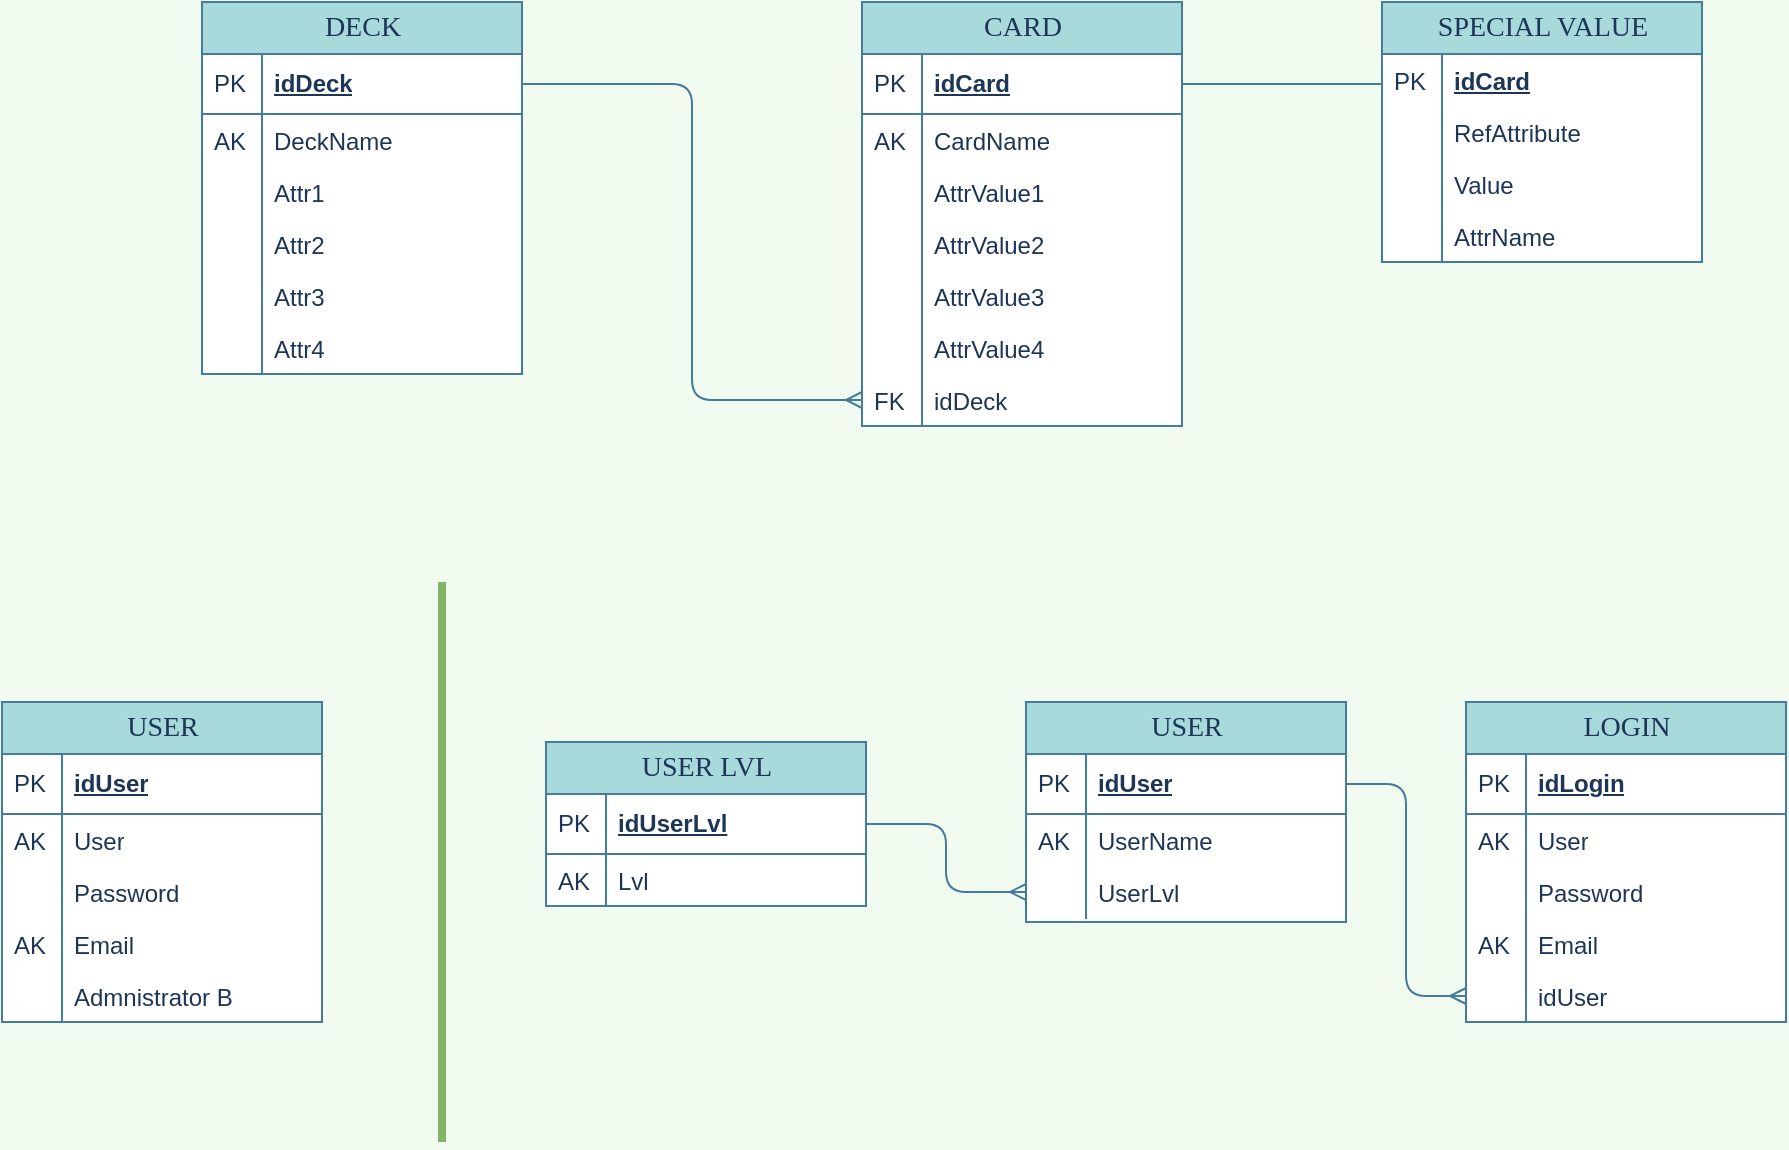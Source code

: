 <mxfile version="13.7.9" type="device"><diagram name="Page-1" id="e56a1550-8fbb-45ad-956c-1786394a9013"><mxGraphModel dx="1422" dy="567" grid="1" gridSize="10" guides="1" tooltips="1" connect="1" arrows="1" fold="1" page="1" pageScale="1" pageWidth="1100" pageHeight="850" background="#F1FAEE" math="0" shadow="0"><root><mxCell id="0"/><mxCell id="1" parent="0"/><mxCell id="hLuIULmRU2_IyHZwbH_V-103" style="edgeStyle=orthogonalEdgeStyle;curved=0;rounded=1;sketch=0;orthogonalLoop=1;jettySize=auto;html=1;exitX=0;exitY=0.5;exitDx=0;exitDy=0;entryX=1;entryY=0.5;entryDx=0;entryDy=0;strokeColor=#457B9D;fillColor=#A8DADC;fontColor=#1D3557;endArrow=none;endFill=0;" parent="1" source="hLuIULmRU2_IyHZwbH_V-77" target="hLuIULmRU2_IyHZwbH_V-60" edge="1"><mxGeometry relative="1" as="geometry"><Array as="points"><mxPoint x="760" y="231"/></Array></mxGeometry></mxCell><mxCell id="hLuIULmRU2_IyHZwbH_V-106" style="edgeStyle=orthogonalEdgeStyle;curved=0;rounded=1;sketch=0;orthogonalLoop=1;jettySize=auto;html=1;exitX=1;exitY=0.5;exitDx=0;exitDy=0;entryX=0;entryY=0.5;entryDx=0;entryDy=0;strokeColor=#457B9D;fillColor=#A8DADC;fontColor=#1D3557;endArrow=ERmany;endFill=0;" parent="1" source="hLuIULmRU2_IyHZwbH_V-30" target="hLuIULmRU2_IyHZwbH_V-104" edge="1"><mxGeometry relative="1" as="geometry"/></mxCell><mxCell id="hLuIULmRU2_IyHZwbH_V-29" value="DECK" style="swimlane;html=1;fontStyle=0;childLayout=stackLayout;horizontal=1;startSize=26;fillColor=#A8DADC;horizontalStack=0;resizeParent=1;resizeLast=0;collapsible=1;marginBottom=0;swimlaneFillColor=#ffffff;align=center;rounded=0;shadow=0;comic=0;labelBackgroundColor=none;strokeWidth=1;fontFamily=Verdana;fontSize=14;strokeColor=#457B9D;fontColor=#1D3557;" parent="1" vertex="1"><mxGeometry x="140" y="190" width="160" height="186" as="geometry"/></mxCell><mxCell id="hLuIULmRU2_IyHZwbH_V-30" value="idDeck" style="shape=partialRectangle;top=0;left=0;right=0;bottom=1;html=1;align=left;verticalAlign=middle;fillColor=none;spacingLeft=34;spacingRight=4;whiteSpace=wrap;overflow=hidden;rotatable=0;points=[[0,0.5],[1,0.5]];portConstraint=eastwest;dropTarget=0;fontStyle=5;strokeColor=#457B9D;fontColor=#1D3557;" parent="hLuIULmRU2_IyHZwbH_V-29" vertex="1"><mxGeometry y="26" width="160" height="30" as="geometry"/></mxCell><mxCell id="hLuIULmRU2_IyHZwbH_V-31" value="PK" style="shape=partialRectangle;top=0;left=0;bottom=0;html=1;fillColor=none;align=left;verticalAlign=middle;spacingLeft=4;spacingRight=4;whiteSpace=wrap;overflow=hidden;rotatable=0;points=[];portConstraint=eastwest;part=1;strokeColor=#457B9D;fontColor=#1D3557;" parent="hLuIULmRU2_IyHZwbH_V-30" vertex="1" connectable="0"><mxGeometry width="30" height="30" as="geometry"/></mxCell><mxCell id="hLuIULmRU2_IyHZwbH_V-32" value="DeckName" style="shape=partialRectangle;top=0;left=0;right=0;bottom=0;html=1;align=left;verticalAlign=top;fillColor=none;spacingLeft=34;spacingRight=4;whiteSpace=wrap;overflow=hidden;rotatable=0;points=[[0,0.5],[1,0.5]];portConstraint=eastwest;dropTarget=0;strokeColor=#457B9D;fontColor=#1D3557;" parent="hLuIULmRU2_IyHZwbH_V-29" vertex="1"><mxGeometry y="56" width="160" height="26" as="geometry"/></mxCell><mxCell id="hLuIULmRU2_IyHZwbH_V-33" value="AK" style="shape=partialRectangle;top=0;left=0;bottom=0;html=1;fillColor=none;align=left;verticalAlign=top;spacingLeft=4;spacingRight=4;whiteSpace=wrap;overflow=hidden;rotatable=0;points=[];portConstraint=eastwest;part=1;strokeColor=#457B9D;fontColor=#1D3557;" parent="hLuIULmRU2_IyHZwbH_V-32" vertex="1" connectable="0"><mxGeometry width="30" height="26" as="geometry"/></mxCell><mxCell id="hLuIULmRU2_IyHZwbH_V-51" value="Attr1" style="shape=partialRectangle;top=0;left=0;right=0;bottom=0;html=1;align=left;verticalAlign=top;fillColor=none;spacingLeft=34;spacingRight=4;whiteSpace=wrap;overflow=hidden;rotatable=0;points=[[0,0.5],[1,0.5]];portConstraint=eastwest;dropTarget=0;strokeColor=#457B9D;fontColor=#1D3557;" parent="hLuIULmRU2_IyHZwbH_V-29" vertex="1"><mxGeometry y="82" width="160" height="26" as="geometry"/></mxCell><mxCell id="hLuIULmRU2_IyHZwbH_V-52" value="" style="shape=partialRectangle;top=0;left=0;bottom=0;html=1;fillColor=none;align=left;verticalAlign=top;spacingLeft=4;spacingRight=4;whiteSpace=wrap;overflow=hidden;rotatable=0;points=[];portConstraint=eastwest;part=1;strokeColor=#457B9D;fontColor=#1D3557;" parent="hLuIULmRU2_IyHZwbH_V-51" vertex="1" connectable="0"><mxGeometry width="30" height="26" as="geometry"/></mxCell><mxCell id="hLuIULmRU2_IyHZwbH_V-53" value="Attr2" style="shape=partialRectangle;top=0;left=0;right=0;bottom=0;html=1;align=left;verticalAlign=top;fillColor=none;spacingLeft=34;spacingRight=4;whiteSpace=wrap;overflow=hidden;rotatable=0;points=[[0,0.5],[1,0.5]];portConstraint=eastwest;dropTarget=0;strokeColor=#457B9D;fontColor=#1D3557;" parent="hLuIULmRU2_IyHZwbH_V-29" vertex="1"><mxGeometry y="108" width="160" height="26" as="geometry"/></mxCell><mxCell id="hLuIULmRU2_IyHZwbH_V-54" value="" style="shape=partialRectangle;top=0;left=0;bottom=0;html=1;fillColor=none;align=left;verticalAlign=top;spacingLeft=4;spacingRight=4;whiteSpace=wrap;overflow=hidden;rotatable=0;points=[];portConstraint=eastwest;part=1;strokeColor=#457B9D;fontColor=#1D3557;" parent="hLuIULmRU2_IyHZwbH_V-53" vertex="1" connectable="0"><mxGeometry width="30" height="26" as="geometry"/></mxCell><mxCell id="hLuIULmRU2_IyHZwbH_V-55" value="Attr3" style="shape=partialRectangle;top=0;left=0;right=0;bottom=0;html=1;align=left;verticalAlign=top;fillColor=none;spacingLeft=34;spacingRight=4;whiteSpace=wrap;overflow=hidden;rotatable=0;points=[[0,0.5],[1,0.5]];portConstraint=eastwest;dropTarget=0;strokeColor=#457B9D;fontColor=#1D3557;" parent="hLuIULmRU2_IyHZwbH_V-29" vertex="1"><mxGeometry y="134" width="160" height="26" as="geometry"/></mxCell><mxCell id="hLuIULmRU2_IyHZwbH_V-56" value="" style="shape=partialRectangle;top=0;left=0;bottom=0;html=1;fillColor=none;align=left;verticalAlign=top;spacingLeft=4;spacingRight=4;whiteSpace=wrap;overflow=hidden;rotatable=0;points=[];portConstraint=eastwest;part=1;strokeColor=#457B9D;fontColor=#1D3557;" parent="hLuIULmRU2_IyHZwbH_V-55" vertex="1" connectable="0"><mxGeometry width="30" height="26" as="geometry"/></mxCell><mxCell id="hLuIULmRU2_IyHZwbH_V-57" value="Attr4" style="shape=partialRectangle;top=0;left=0;right=0;bottom=0;html=1;align=left;verticalAlign=top;fillColor=none;spacingLeft=34;spacingRight=4;whiteSpace=wrap;overflow=hidden;rotatable=0;points=[[0,0.5],[1,0.5]];portConstraint=eastwest;dropTarget=0;strokeColor=#457B9D;fontColor=#1D3557;" parent="hLuIULmRU2_IyHZwbH_V-29" vertex="1"><mxGeometry y="160" width="160" height="26" as="geometry"/></mxCell><mxCell id="hLuIULmRU2_IyHZwbH_V-58" value="" style="shape=partialRectangle;top=0;left=0;bottom=0;html=1;fillColor=none;align=left;verticalAlign=top;spacingLeft=4;spacingRight=4;whiteSpace=wrap;overflow=hidden;rotatable=0;points=[];portConstraint=eastwest;part=1;strokeColor=#457B9D;fontColor=#1D3557;" parent="hLuIULmRU2_IyHZwbH_V-57" vertex="1" connectable="0"><mxGeometry width="30" height="26" as="geometry"/></mxCell><mxCell id="hLuIULmRU2_IyHZwbH_V-59" value="CARD" style="swimlane;html=1;fontStyle=0;childLayout=stackLayout;horizontal=1;startSize=26;fillColor=#A8DADC;horizontalStack=0;resizeParent=1;resizeLast=0;collapsible=1;marginBottom=0;swimlaneFillColor=#ffffff;align=center;rounded=0;shadow=0;comic=0;labelBackgroundColor=none;strokeWidth=1;fontFamily=Verdana;fontSize=14;strokeColor=#457B9D;fontColor=#1D3557;" parent="1" vertex="1"><mxGeometry x="470" y="190" width="160" height="212" as="geometry"/></mxCell><mxCell id="hLuIULmRU2_IyHZwbH_V-60" value="idCard" style="shape=partialRectangle;top=0;left=0;right=0;bottom=1;html=1;align=left;verticalAlign=middle;fillColor=none;spacingLeft=34;spacingRight=4;whiteSpace=wrap;overflow=hidden;rotatable=0;points=[[0,0.5],[1,0.5]];portConstraint=eastwest;dropTarget=0;fontStyle=5;strokeColor=#457B9D;fontColor=#1D3557;" parent="hLuIULmRU2_IyHZwbH_V-59" vertex="1"><mxGeometry y="26" width="160" height="30" as="geometry"/></mxCell><mxCell id="hLuIULmRU2_IyHZwbH_V-61" value="PK" style="shape=partialRectangle;top=0;left=0;bottom=0;html=1;fillColor=none;align=left;verticalAlign=middle;spacingLeft=4;spacingRight=4;whiteSpace=wrap;overflow=hidden;rotatable=0;points=[];portConstraint=eastwest;part=1;strokeColor=#457B9D;fontColor=#1D3557;" parent="hLuIULmRU2_IyHZwbH_V-60" vertex="1" connectable="0"><mxGeometry width="30" height="30" as="geometry"/></mxCell><mxCell id="hLuIULmRU2_IyHZwbH_V-62" value="CardName" style="shape=partialRectangle;top=0;left=0;right=0;bottom=0;html=1;align=left;verticalAlign=top;fillColor=none;spacingLeft=34;spacingRight=4;whiteSpace=wrap;overflow=hidden;rotatable=0;points=[[0,0.5],[1,0.5]];portConstraint=eastwest;dropTarget=0;strokeColor=#457B9D;fontColor=#1D3557;" parent="hLuIULmRU2_IyHZwbH_V-59" vertex="1"><mxGeometry y="56" width="160" height="26" as="geometry"/></mxCell><mxCell id="hLuIULmRU2_IyHZwbH_V-63" value="AK" style="shape=partialRectangle;top=0;left=0;bottom=0;html=1;fillColor=none;align=left;verticalAlign=top;spacingLeft=4;spacingRight=4;whiteSpace=wrap;overflow=hidden;rotatable=0;points=[];portConstraint=eastwest;part=1;strokeColor=#457B9D;fontColor=#1D3557;" parent="hLuIULmRU2_IyHZwbH_V-62" vertex="1" connectable="0"><mxGeometry width="30" height="26" as="geometry"/></mxCell><mxCell id="hLuIULmRU2_IyHZwbH_V-64" value="AttrValue1" style="shape=partialRectangle;top=0;left=0;right=0;bottom=0;html=1;align=left;verticalAlign=top;fillColor=none;spacingLeft=34;spacingRight=4;whiteSpace=wrap;overflow=hidden;rotatable=0;points=[[0,0.5],[1,0.5]];portConstraint=eastwest;dropTarget=0;strokeColor=#457B9D;fontColor=#1D3557;" parent="hLuIULmRU2_IyHZwbH_V-59" vertex="1"><mxGeometry y="82" width="160" height="26" as="geometry"/></mxCell><mxCell id="hLuIULmRU2_IyHZwbH_V-65" value="" style="shape=partialRectangle;top=0;left=0;bottom=0;html=1;fillColor=none;align=left;verticalAlign=top;spacingLeft=4;spacingRight=4;whiteSpace=wrap;overflow=hidden;rotatable=0;points=[];portConstraint=eastwest;part=1;strokeColor=#457B9D;fontColor=#1D3557;" parent="hLuIULmRU2_IyHZwbH_V-64" vertex="1" connectable="0"><mxGeometry width="30" height="26" as="geometry"/></mxCell><mxCell id="hLuIULmRU2_IyHZwbH_V-66" value="AttrValue2" style="shape=partialRectangle;top=0;left=0;right=0;bottom=0;html=1;align=left;verticalAlign=top;fillColor=none;spacingLeft=34;spacingRight=4;whiteSpace=wrap;overflow=hidden;rotatable=0;points=[[0,0.5],[1,0.5]];portConstraint=eastwest;dropTarget=0;strokeColor=#457B9D;fontColor=#1D3557;" parent="hLuIULmRU2_IyHZwbH_V-59" vertex="1"><mxGeometry y="108" width="160" height="26" as="geometry"/></mxCell><mxCell id="hLuIULmRU2_IyHZwbH_V-67" value="" style="shape=partialRectangle;top=0;left=0;bottom=0;html=1;fillColor=none;align=left;verticalAlign=top;spacingLeft=4;spacingRight=4;whiteSpace=wrap;overflow=hidden;rotatable=0;points=[];portConstraint=eastwest;part=1;strokeColor=#457B9D;fontColor=#1D3557;" parent="hLuIULmRU2_IyHZwbH_V-66" vertex="1" connectable="0"><mxGeometry width="30" height="26" as="geometry"/></mxCell><mxCell id="hLuIULmRU2_IyHZwbH_V-68" value="AttrValue3" style="shape=partialRectangle;top=0;left=0;right=0;bottom=0;html=1;align=left;verticalAlign=top;fillColor=none;spacingLeft=34;spacingRight=4;whiteSpace=wrap;overflow=hidden;rotatable=0;points=[[0,0.5],[1,0.5]];portConstraint=eastwest;dropTarget=0;strokeColor=#457B9D;fontColor=#1D3557;" parent="hLuIULmRU2_IyHZwbH_V-59" vertex="1"><mxGeometry y="134" width="160" height="26" as="geometry"/></mxCell><mxCell id="hLuIULmRU2_IyHZwbH_V-69" value="" style="shape=partialRectangle;top=0;left=0;bottom=0;html=1;fillColor=none;align=left;verticalAlign=top;spacingLeft=4;spacingRight=4;whiteSpace=wrap;overflow=hidden;rotatable=0;points=[];portConstraint=eastwest;part=1;strokeColor=#457B9D;fontColor=#1D3557;" parent="hLuIULmRU2_IyHZwbH_V-68" vertex="1" connectable="0"><mxGeometry width="30" height="26" as="geometry"/></mxCell><mxCell id="hLuIULmRU2_IyHZwbH_V-70" value="AttrValue4" style="shape=partialRectangle;top=0;left=0;right=0;bottom=0;html=1;align=left;verticalAlign=top;fillColor=none;spacingLeft=34;spacingRight=4;whiteSpace=wrap;overflow=hidden;rotatable=0;points=[[0,0.5],[1,0.5]];portConstraint=eastwest;dropTarget=0;strokeColor=#457B9D;fontColor=#1D3557;" parent="hLuIULmRU2_IyHZwbH_V-59" vertex="1"><mxGeometry y="160" width="160" height="26" as="geometry"/></mxCell><mxCell id="hLuIULmRU2_IyHZwbH_V-71" value="" style="shape=partialRectangle;top=0;left=0;bottom=0;html=1;fillColor=none;align=left;verticalAlign=top;spacingLeft=4;spacingRight=4;whiteSpace=wrap;overflow=hidden;rotatable=0;points=[];portConstraint=eastwest;part=1;strokeColor=#457B9D;fontColor=#1D3557;" parent="hLuIULmRU2_IyHZwbH_V-70" vertex="1" connectable="0"><mxGeometry width="30" height="26" as="geometry"/></mxCell><mxCell id="hLuIULmRU2_IyHZwbH_V-104" value="idDeck" style="shape=partialRectangle;top=0;left=0;right=0;bottom=0;html=1;align=left;verticalAlign=top;fillColor=none;spacingLeft=34;spacingRight=4;whiteSpace=wrap;overflow=hidden;rotatable=0;points=[[0,0.5],[1,0.5]];portConstraint=eastwest;dropTarget=0;strokeColor=#457B9D;fontColor=#1D3557;" parent="hLuIULmRU2_IyHZwbH_V-59" vertex="1"><mxGeometry y="186" width="160" height="26" as="geometry"/></mxCell><mxCell id="hLuIULmRU2_IyHZwbH_V-105" value="FK" style="shape=partialRectangle;top=0;left=0;bottom=0;html=1;fillColor=none;align=left;verticalAlign=top;spacingLeft=4;spacingRight=4;whiteSpace=wrap;overflow=hidden;rotatable=0;points=[];portConstraint=eastwest;part=1;strokeColor=#457B9D;fontColor=#1D3557;" parent="hLuIULmRU2_IyHZwbH_V-104" vertex="1" connectable="0"><mxGeometry width="30" height="26" as="geometry"/></mxCell><mxCell id="hLuIULmRU2_IyHZwbH_V-74" value="SPECIAL VALUE" style="swimlane;html=1;fontStyle=0;childLayout=stackLayout;horizontal=1;startSize=26;fillColor=#A8DADC;horizontalStack=0;resizeParent=1;resizeLast=0;collapsible=1;marginBottom=0;swimlaneFillColor=#ffffff;align=center;rounded=0;shadow=0;comic=0;labelBackgroundColor=none;strokeWidth=1;fontFamily=Verdana;fontSize=14;strokeColor=#457B9D;fontColor=#1D3557;" parent="1" vertex="1"><mxGeometry x="730" y="190" width="160" height="130" as="geometry"/></mxCell><mxCell id="hLuIULmRU2_IyHZwbH_V-77" value="idCard" style="shape=partialRectangle;top=0;left=0;right=0;bottom=0;html=1;align=left;verticalAlign=top;spacingLeft=34;spacingRight=4;whiteSpace=wrap;overflow=hidden;rotatable=0;points=[[0,0.5],[1,0.5]];portConstraint=eastwest;dropTarget=0;perimeterSpacing=0;fillColor=none;fontStyle=5;strokeColor=#457B9D;fontColor=#1D3557;" parent="hLuIULmRU2_IyHZwbH_V-74" vertex="1"><mxGeometry y="26" width="160" height="26" as="geometry"/></mxCell><mxCell id="hLuIULmRU2_IyHZwbH_V-78" value="PK" style="shape=partialRectangle;top=0;left=0;bottom=0;html=1;fillColor=none;align=left;verticalAlign=top;spacingLeft=4;spacingRight=4;whiteSpace=wrap;overflow=hidden;rotatable=0;points=[];portConstraint=eastwest;part=1;strokeColor=#457B9D;fontColor=#1D3557;" parent="hLuIULmRU2_IyHZwbH_V-77" vertex="1" connectable="0"><mxGeometry width="30" height="26" as="geometry"/></mxCell><mxCell id="hLuIULmRU2_IyHZwbH_V-79" value="RefAttribute" style="shape=partialRectangle;top=0;left=0;right=0;bottom=0;html=1;align=left;verticalAlign=top;fillColor=none;spacingLeft=34;spacingRight=4;whiteSpace=wrap;overflow=hidden;rotatable=0;points=[[0,0.5],[1,0.5]];portConstraint=eastwest;dropTarget=0;perimeterSpacing=0;strokeColor=#457B9D;fontColor=#1D3557;" parent="hLuIULmRU2_IyHZwbH_V-74" vertex="1"><mxGeometry y="52" width="160" height="26" as="geometry"/></mxCell><mxCell id="hLuIULmRU2_IyHZwbH_V-80" value="" style="shape=partialRectangle;top=0;left=0;bottom=0;html=1;fillColor=none;align=left;verticalAlign=top;spacingLeft=4;spacingRight=4;whiteSpace=wrap;overflow=hidden;rotatable=0;points=[];portConstraint=eastwest;part=1;strokeColor=#457B9D;fontColor=#1D3557;" parent="hLuIULmRU2_IyHZwbH_V-79" vertex="1" connectable="0"><mxGeometry width="30" height="26" as="geometry"/></mxCell><mxCell id="hLuIULmRU2_IyHZwbH_V-92" value="Value" style="shape=partialRectangle;top=0;left=0;right=0;bottom=0;html=1;align=left;verticalAlign=top;fillColor=none;spacingLeft=34;spacingRight=4;whiteSpace=wrap;overflow=hidden;rotatable=0;points=[[0,0.5],[1,0.5]];portConstraint=eastwest;dropTarget=0;strokeColor=#457B9D;fontColor=#1D3557;" parent="hLuIULmRU2_IyHZwbH_V-74" vertex="1"><mxGeometry y="78" width="160" height="26" as="geometry"/></mxCell><mxCell id="hLuIULmRU2_IyHZwbH_V-93" value="" style="shape=partialRectangle;top=0;left=0;bottom=0;html=1;fillColor=none;align=left;verticalAlign=top;spacingLeft=4;spacingRight=4;whiteSpace=wrap;overflow=hidden;rotatable=0;points=[];portConstraint=eastwest;part=1;strokeColor=#457B9D;fontColor=#1D3557;" parent="hLuIULmRU2_IyHZwbH_V-92" vertex="1" connectable="0"><mxGeometry width="30" height="26" as="geometry"/></mxCell><mxCell id="hLuIULmRU2_IyHZwbH_V-97" value="AttrName" style="shape=partialRectangle;top=0;left=0;right=0;bottom=0;html=1;align=left;verticalAlign=top;fillColor=none;spacingLeft=34;spacingRight=4;whiteSpace=wrap;overflow=hidden;rotatable=0;points=[[0,0.5],[1,0.5]];portConstraint=eastwest;dropTarget=0;strokeColor=#457B9D;fontColor=#1D3557;" parent="hLuIULmRU2_IyHZwbH_V-74" vertex="1"><mxGeometry y="104" width="160" height="26" as="geometry"/></mxCell><mxCell id="hLuIULmRU2_IyHZwbH_V-98" value="" style="shape=partialRectangle;top=0;left=0;bottom=0;html=1;fillColor=none;align=left;verticalAlign=top;spacingLeft=4;spacingRight=4;whiteSpace=wrap;overflow=hidden;rotatable=0;points=[];portConstraint=eastwest;part=1;strokeColor=#457B9D;fontColor=#1D3557;" parent="hLuIULmRU2_IyHZwbH_V-97" vertex="1" connectable="0"><mxGeometry width="30" height="26" as="geometry"/></mxCell><mxCell id="hLuIULmRU2_IyHZwbH_V-131" style="edgeStyle=orthogonalEdgeStyle;curved=0;rounded=1;sketch=0;orthogonalLoop=1;jettySize=auto;html=1;entryX=0;entryY=0.5;entryDx=0;entryDy=0;endArrow=ERmany;endFill=0;strokeColor=#457B9D;fillColor=#A8DADC;fontColor=#1D3557;" parent="1" source="hLuIULmRU2_IyHZwbH_V-121" target="hLuIULmRU2_IyHZwbH_V-25" edge="1"><mxGeometry relative="1" as="geometry"/></mxCell><mxCell id="hLuIULmRU2_IyHZwbH_V-143" style="edgeStyle=orthogonalEdgeStyle;curved=0;rounded=1;sketch=0;orthogonalLoop=1;jettySize=auto;html=1;exitX=1;exitY=0.5;exitDx=0;exitDy=0;endArrow=ERmany;endFill=0;strokeColor=#457B9D;fillColor=#A8DADC;fontColor=#1D3557;" parent="1" source="2e49270ec7c68f3f-81" target="hLuIULmRU2_IyHZwbH_V-141" edge="1"><mxGeometry relative="1" as="geometry"/></mxCell><mxCell id="hLuIULmRU2_IyHZwbH_V-109" value="USER" style="swimlane;html=1;fontStyle=0;childLayout=stackLayout;horizontal=1;startSize=26;fillColor=#A8DADC;horizontalStack=0;resizeParent=1;resizeLast=0;collapsible=1;marginBottom=0;swimlaneFillColor=#ffffff;align=center;rounded=0;shadow=0;comic=0;labelBackgroundColor=none;strokeWidth=1;fontFamily=Verdana;fontSize=14;strokeColor=#457B9D;fontColor=#1D3557;" parent="1" vertex="1"><mxGeometry x="40" y="540" width="160" height="160" as="geometry"/></mxCell><mxCell id="hLuIULmRU2_IyHZwbH_V-110" value="idUser" style="shape=partialRectangle;top=0;left=0;right=0;bottom=1;html=1;align=left;verticalAlign=middle;fillColor=none;spacingLeft=34;spacingRight=4;whiteSpace=wrap;overflow=hidden;rotatable=0;points=[[0,0.5],[1,0.5]];portConstraint=eastwest;dropTarget=0;fontStyle=5;strokeColor=#457B9D;fontColor=#1D3557;" parent="hLuIULmRU2_IyHZwbH_V-109" vertex="1"><mxGeometry y="26" width="160" height="30" as="geometry"/></mxCell><mxCell id="hLuIULmRU2_IyHZwbH_V-111" value="PK" style="shape=partialRectangle;top=0;left=0;bottom=0;html=1;fillColor=none;align=left;verticalAlign=middle;spacingLeft=4;spacingRight=4;whiteSpace=wrap;overflow=hidden;rotatable=0;points=[];portConstraint=eastwest;part=1;strokeColor=#457B9D;fontColor=#1D3557;" parent="hLuIULmRU2_IyHZwbH_V-110" vertex="1" connectable="0"><mxGeometry width="30" height="30" as="geometry"/></mxCell><mxCell id="hLuIULmRU2_IyHZwbH_V-112" value="User" style="shape=partialRectangle;top=0;left=0;right=0;bottom=0;html=1;align=left;verticalAlign=top;fillColor=none;spacingLeft=34;spacingRight=4;whiteSpace=wrap;overflow=hidden;rotatable=0;points=[[0,0.5],[1,0.5]];portConstraint=eastwest;dropTarget=0;strokeColor=#457B9D;fontColor=#1D3557;" parent="hLuIULmRU2_IyHZwbH_V-109" vertex="1"><mxGeometry y="56" width="160" height="26" as="geometry"/></mxCell><mxCell id="hLuIULmRU2_IyHZwbH_V-113" value="AK" style="shape=partialRectangle;top=0;left=0;bottom=0;html=1;fillColor=none;align=left;verticalAlign=top;spacingLeft=4;spacingRight=4;whiteSpace=wrap;overflow=hidden;rotatable=0;points=[];portConstraint=eastwest;part=1;strokeColor=#457B9D;fontColor=#1D3557;" parent="hLuIULmRU2_IyHZwbH_V-112" vertex="1" connectable="0"><mxGeometry width="30" height="26" as="geometry"/></mxCell><mxCell id="hLuIULmRU2_IyHZwbH_V-114" value="Password" style="shape=partialRectangle;top=0;left=0;right=0;bottom=0;html=1;align=left;verticalAlign=top;fillColor=none;spacingLeft=34;spacingRight=4;whiteSpace=wrap;overflow=hidden;rotatable=0;points=[[0,0.5],[1,0.5]];portConstraint=eastwest;dropTarget=0;strokeColor=#457B9D;fontColor=#1D3557;" parent="hLuIULmRU2_IyHZwbH_V-109" vertex="1"><mxGeometry y="82" width="160" height="26" as="geometry"/></mxCell><mxCell id="hLuIULmRU2_IyHZwbH_V-115" value="" style="shape=partialRectangle;top=0;left=0;bottom=0;html=1;fillColor=none;align=left;verticalAlign=top;spacingLeft=4;spacingRight=4;whiteSpace=wrap;overflow=hidden;rotatable=0;points=[];portConstraint=eastwest;part=1;strokeColor=#457B9D;fontColor=#1D3557;" parent="hLuIULmRU2_IyHZwbH_V-114" vertex="1" connectable="0"><mxGeometry width="30" height="26" as="geometry"/></mxCell><mxCell id="hLuIULmRU2_IyHZwbH_V-116" value="Email" style="shape=partialRectangle;top=0;left=0;right=0;bottom=0;html=1;align=left;verticalAlign=top;fillColor=none;spacingLeft=34;spacingRight=4;whiteSpace=wrap;overflow=hidden;rotatable=0;points=[[0,0.5],[1,0.5]];portConstraint=eastwest;dropTarget=0;strokeColor=#457B9D;fontColor=#1D3557;" parent="hLuIULmRU2_IyHZwbH_V-109" vertex="1"><mxGeometry y="108" width="160" height="26" as="geometry"/></mxCell><mxCell id="hLuIULmRU2_IyHZwbH_V-117" value="AK" style="shape=partialRectangle;top=0;left=0;bottom=0;html=1;fillColor=none;align=left;verticalAlign=top;spacingLeft=4;spacingRight=4;whiteSpace=wrap;overflow=hidden;rotatable=0;points=[];portConstraint=eastwest;part=1;strokeColor=#457B9D;fontColor=#1D3557;" parent="hLuIULmRU2_IyHZwbH_V-116" vertex="1" connectable="0"><mxGeometry width="30" height="26" as="geometry"/></mxCell><mxCell id="hLuIULmRU2_IyHZwbH_V-118" value="Admnistrator B" style="shape=partialRectangle;top=0;left=0;right=0;bottom=0;html=1;align=left;verticalAlign=top;fillColor=none;spacingLeft=34;spacingRight=4;whiteSpace=wrap;overflow=hidden;rotatable=0;points=[[0,0.5],[1,0.5]];portConstraint=eastwest;dropTarget=0;strokeColor=#457B9D;fontColor=#1D3557;" parent="hLuIULmRU2_IyHZwbH_V-109" vertex="1"><mxGeometry y="134" width="160" height="26" as="geometry"/></mxCell><mxCell id="hLuIULmRU2_IyHZwbH_V-119" value="" style="shape=partialRectangle;top=0;left=0;bottom=0;html=1;fillColor=none;align=left;verticalAlign=top;spacingLeft=4;spacingRight=4;whiteSpace=wrap;overflow=hidden;rotatable=0;points=[];portConstraint=eastwest;part=1;strokeColor=#457B9D;fontColor=#1D3557;" parent="hLuIULmRU2_IyHZwbH_V-118" vertex="1" connectable="0"><mxGeometry width="30" height="26" as="geometry"/></mxCell><mxCell id="hLuIULmRU2_IyHZwbH_V-120" value="USER LVL" style="swimlane;html=1;fontStyle=0;childLayout=stackLayout;horizontal=1;startSize=26;fillColor=#A8DADC;horizontalStack=0;resizeParent=1;resizeLast=0;collapsible=1;marginBottom=0;swimlaneFillColor=#ffffff;align=center;rounded=0;shadow=0;comic=0;labelBackgroundColor=none;strokeWidth=1;fontFamily=Verdana;fontSize=14;strokeColor=#457B9D;fontColor=#1D3557;" parent="1" vertex="1"><mxGeometry x="312" y="560" width="160" height="82" as="geometry"/></mxCell><mxCell id="hLuIULmRU2_IyHZwbH_V-121" value="idUserLvl" style="shape=partialRectangle;top=0;left=0;right=0;bottom=1;html=1;align=left;verticalAlign=middle;fillColor=none;spacingLeft=34;spacingRight=4;whiteSpace=wrap;overflow=hidden;rotatable=0;points=[[0,0.5],[1,0.5]];portConstraint=eastwest;dropTarget=0;fontStyle=5;strokeColor=#457B9D;fontColor=#1D3557;" parent="hLuIULmRU2_IyHZwbH_V-120" vertex="1"><mxGeometry y="26" width="160" height="30" as="geometry"/></mxCell><mxCell id="hLuIULmRU2_IyHZwbH_V-122" value="PK" style="shape=partialRectangle;top=0;left=0;bottom=0;html=1;fillColor=none;align=left;verticalAlign=middle;spacingLeft=4;spacingRight=4;whiteSpace=wrap;overflow=hidden;rotatable=0;points=[];portConstraint=eastwest;part=1;strokeColor=#457B9D;fontColor=#1D3557;" parent="hLuIULmRU2_IyHZwbH_V-121" vertex="1" connectable="0"><mxGeometry width="30" height="30" as="geometry"/></mxCell><mxCell id="hLuIULmRU2_IyHZwbH_V-123" value="Lvl" style="shape=partialRectangle;top=0;left=0;right=0;bottom=0;html=1;align=left;verticalAlign=top;fillColor=none;spacingLeft=34;spacingRight=4;whiteSpace=wrap;overflow=hidden;rotatable=0;points=[[0,0.5],[1,0.5]];portConstraint=eastwest;dropTarget=0;strokeColor=#457B9D;fontColor=#1D3557;" parent="hLuIULmRU2_IyHZwbH_V-120" vertex="1"><mxGeometry y="56" width="160" height="26" as="geometry"/></mxCell><mxCell id="hLuIULmRU2_IyHZwbH_V-124" value="AK" style="shape=partialRectangle;top=0;left=0;bottom=0;html=1;fillColor=none;align=left;verticalAlign=top;spacingLeft=4;spacingRight=4;whiteSpace=wrap;overflow=hidden;rotatable=0;points=[];portConstraint=eastwest;part=1;strokeColor=#457B9D;fontColor=#1D3557;" parent="hLuIULmRU2_IyHZwbH_V-123" vertex="1" connectable="0"><mxGeometry width="30" height="26" as="geometry"/></mxCell><mxCell id="hLuIULmRU2_IyHZwbH_V-132" value="LOGIN" style="swimlane;html=1;fontStyle=0;childLayout=stackLayout;horizontal=1;startSize=26;fillColor=#A8DADC;horizontalStack=0;resizeParent=1;resizeLast=0;collapsible=1;marginBottom=0;swimlaneFillColor=#ffffff;align=center;rounded=0;shadow=0;comic=0;labelBackgroundColor=none;strokeWidth=1;fontFamily=Verdana;fontSize=14;strokeColor=#457B9D;fontColor=#1D3557;" parent="1" vertex="1"><mxGeometry x="772" y="540" width="160" height="160" as="geometry"/></mxCell><mxCell id="hLuIULmRU2_IyHZwbH_V-133" value="idLogin" style="shape=partialRectangle;top=0;left=0;right=0;bottom=1;html=1;align=left;verticalAlign=middle;fillColor=none;spacingLeft=34;spacingRight=4;whiteSpace=wrap;overflow=hidden;rotatable=0;points=[[0,0.5],[1,0.5]];portConstraint=eastwest;dropTarget=0;fontStyle=5;strokeColor=#457B9D;fontColor=#1D3557;" parent="hLuIULmRU2_IyHZwbH_V-132" vertex="1"><mxGeometry y="26" width="160" height="30" as="geometry"/></mxCell><mxCell id="hLuIULmRU2_IyHZwbH_V-134" value="PK" style="shape=partialRectangle;top=0;left=0;bottom=0;html=1;fillColor=none;align=left;verticalAlign=middle;spacingLeft=4;spacingRight=4;whiteSpace=wrap;overflow=hidden;rotatable=0;points=[];portConstraint=eastwest;part=1;strokeColor=#457B9D;fontColor=#1D3557;" parent="hLuIULmRU2_IyHZwbH_V-133" vertex="1" connectable="0"><mxGeometry width="30" height="30" as="geometry"/></mxCell><mxCell id="hLuIULmRU2_IyHZwbH_V-135" value="User" style="shape=partialRectangle;top=0;left=0;right=0;bottom=0;html=1;align=left;verticalAlign=top;fillColor=none;spacingLeft=34;spacingRight=4;whiteSpace=wrap;overflow=hidden;rotatable=0;points=[[0,0.5],[1,0.5]];portConstraint=eastwest;dropTarget=0;strokeColor=#457B9D;fontColor=#1D3557;" parent="hLuIULmRU2_IyHZwbH_V-132" vertex="1"><mxGeometry y="56" width="160" height="26" as="geometry"/></mxCell><mxCell id="hLuIULmRU2_IyHZwbH_V-136" value="AK" style="shape=partialRectangle;top=0;left=0;bottom=0;html=1;fillColor=none;align=left;verticalAlign=top;spacingLeft=4;spacingRight=4;whiteSpace=wrap;overflow=hidden;rotatable=0;points=[];portConstraint=eastwest;part=1;strokeColor=#457B9D;fontColor=#1D3557;" parent="hLuIULmRU2_IyHZwbH_V-135" vertex="1" connectable="0"><mxGeometry width="30" height="26" as="geometry"/></mxCell><mxCell id="hLuIULmRU2_IyHZwbH_V-137" value="Password" style="shape=partialRectangle;top=0;left=0;right=0;bottom=0;html=1;align=left;verticalAlign=top;fillColor=none;spacingLeft=34;spacingRight=4;whiteSpace=wrap;overflow=hidden;rotatable=0;points=[[0,0.5],[1,0.5]];portConstraint=eastwest;dropTarget=0;strokeColor=#457B9D;fontColor=#1D3557;" parent="hLuIULmRU2_IyHZwbH_V-132" vertex="1"><mxGeometry y="82" width="160" height="26" as="geometry"/></mxCell><mxCell id="hLuIULmRU2_IyHZwbH_V-138" value="" style="shape=partialRectangle;top=0;left=0;bottom=0;html=1;fillColor=none;align=left;verticalAlign=top;spacingLeft=4;spacingRight=4;whiteSpace=wrap;overflow=hidden;rotatable=0;points=[];portConstraint=eastwest;part=1;strokeColor=#457B9D;fontColor=#1D3557;" parent="hLuIULmRU2_IyHZwbH_V-137" vertex="1" connectable="0"><mxGeometry width="30" height="26" as="geometry"/></mxCell><mxCell id="hLuIULmRU2_IyHZwbH_V-139" value="Email" style="shape=partialRectangle;top=0;left=0;right=0;bottom=0;html=1;align=left;verticalAlign=top;fillColor=none;spacingLeft=34;spacingRight=4;whiteSpace=wrap;overflow=hidden;rotatable=0;points=[[0,0.5],[1,0.5]];portConstraint=eastwest;dropTarget=0;strokeColor=#457B9D;fontColor=#1D3557;" parent="hLuIULmRU2_IyHZwbH_V-132" vertex="1"><mxGeometry y="108" width="160" height="26" as="geometry"/></mxCell><mxCell id="hLuIULmRU2_IyHZwbH_V-140" value="AK" style="shape=partialRectangle;top=0;left=0;bottom=0;html=1;fillColor=none;align=left;verticalAlign=top;spacingLeft=4;spacingRight=4;whiteSpace=wrap;overflow=hidden;rotatable=0;points=[];portConstraint=eastwest;part=1;strokeColor=#457B9D;fontColor=#1D3557;" parent="hLuIULmRU2_IyHZwbH_V-139" vertex="1" connectable="0"><mxGeometry width="30" height="26" as="geometry"/></mxCell><mxCell id="hLuIULmRU2_IyHZwbH_V-141" value="idUser" style="shape=partialRectangle;top=0;left=0;right=0;bottom=0;html=1;align=left;verticalAlign=top;fillColor=none;spacingLeft=34;spacingRight=4;whiteSpace=wrap;overflow=hidden;rotatable=0;points=[[0,0.5],[1,0.5]];portConstraint=eastwest;dropTarget=0;strokeColor=#457B9D;fontColor=#1D3557;" parent="hLuIULmRU2_IyHZwbH_V-132" vertex="1"><mxGeometry y="134" width="160" height="26" as="geometry"/></mxCell><mxCell id="hLuIULmRU2_IyHZwbH_V-142" value="" style="shape=partialRectangle;top=0;left=0;bottom=0;html=1;fillColor=none;align=left;verticalAlign=top;spacingLeft=4;spacingRight=4;whiteSpace=wrap;overflow=hidden;rotatable=0;points=[];portConstraint=eastwest;part=1;strokeColor=#457B9D;fontColor=#1D3557;" parent="hLuIULmRU2_IyHZwbH_V-141" vertex="1" connectable="0"><mxGeometry width="30" height="26" as="geometry"/></mxCell><mxCell id="2e49270ec7c68f3f-80" value="USER" style="swimlane;html=1;fontStyle=0;childLayout=stackLayout;horizontal=1;startSize=26;fillColor=#A8DADC;horizontalStack=0;resizeParent=1;resizeLast=0;collapsible=1;marginBottom=0;swimlaneFillColor=#ffffff;align=center;rounded=0;shadow=0;comic=0;labelBackgroundColor=none;strokeWidth=1;fontFamily=Verdana;fontSize=14;strokeColor=#457B9D;fontColor=#1D3557;" parent="1" vertex="1"><mxGeometry x="552" y="540" width="160" height="110" as="geometry"/></mxCell><mxCell id="2e49270ec7c68f3f-81" value="idUser" style="shape=partialRectangle;top=0;left=0;right=0;bottom=1;html=1;align=left;verticalAlign=middle;fillColor=none;spacingLeft=34;spacingRight=4;whiteSpace=wrap;overflow=hidden;rotatable=0;points=[[0,0.5],[1,0.5]];portConstraint=eastwest;dropTarget=0;fontStyle=5;strokeColor=#457B9D;fontColor=#1D3557;" parent="2e49270ec7c68f3f-80" vertex="1"><mxGeometry y="26" width="160" height="30" as="geometry"/></mxCell><mxCell id="2e49270ec7c68f3f-82" value="PK" style="shape=partialRectangle;top=0;left=0;bottom=0;html=1;fillColor=none;align=left;verticalAlign=middle;spacingLeft=4;spacingRight=4;whiteSpace=wrap;overflow=hidden;rotatable=0;points=[];portConstraint=eastwest;part=1;strokeColor=#457B9D;fontColor=#1D3557;" parent="2e49270ec7c68f3f-81" vertex="1" connectable="0"><mxGeometry width="30" height="30" as="geometry"/></mxCell><mxCell id="2e49270ec7c68f3f-83" value="UserName" style="shape=partialRectangle;top=0;left=0;right=0;bottom=0;html=1;align=left;verticalAlign=top;fillColor=none;spacingLeft=34;spacingRight=4;whiteSpace=wrap;overflow=hidden;rotatable=0;points=[[0,0.5],[1,0.5]];portConstraint=eastwest;dropTarget=0;strokeColor=#457B9D;fontColor=#1D3557;" parent="2e49270ec7c68f3f-80" vertex="1"><mxGeometry y="56" width="160" height="26" as="geometry"/></mxCell><mxCell id="2e49270ec7c68f3f-84" value="AK" style="shape=partialRectangle;top=0;left=0;bottom=0;html=1;fillColor=none;align=left;verticalAlign=top;spacingLeft=4;spacingRight=4;whiteSpace=wrap;overflow=hidden;rotatable=0;points=[];portConstraint=eastwest;part=1;strokeColor=#457B9D;fontColor=#1D3557;" parent="2e49270ec7c68f3f-83" vertex="1" connectable="0"><mxGeometry width="30" height="26" as="geometry"/></mxCell><mxCell id="hLuIULmRU2_IyHZwbH_V-25" value="UserLvl" style="shape=partialRectangle;top=0;left=0;right=0;bottom=0;html=1;align=left;verticalAlign=top;fillColor=none;spacingLeft=34;spacingRight=4;whiteSpace=wrap;overflow=hidden;rotatable=0;points=[[0,0.5],[1,0.5]];portConstraint=eastwest;dropTarget=0;strokeColor=#457B9D;fontColor=#1D3557;" parent="2e49270ec7c68f3f-80" vertex="1"><mxGeometry y="82" width="160" height="26" as="geometry"/></mxCell><mxCell id="hLuIULmRU2_IyHZwbH_V-26" value="" style="shape=partialRectangle;top=0;left=0;bottom=0;html=1;fillColor=none;align=left;verticalAlign=top;spacingLeft=4;spacingRight=4;whiteSpace=wrap;overflow=hidden;rotatable=0;points=[];portConstraint=eastwest;part=1;strokeColor=#457B9D;fontColor=#1D3557;" parent="hLuIULmRU2_IyHZwbH_V-25" vertex="1" connectable="0"><mxGeometry width="30" height="26" as="geometry"/></mxCell><mxCell id="JRSUPSNq_5hrT1SSJeGr-1" value="" style="endArrow=none;html=1;strokeWidth=4;fillColor=#d5e8d4;strokeColor=#82b366;" edge="1" parent="1"><mxGeometry width="50" height="50" relative="1" as="geometry"><mxPoint x="260" y="760" as="sourcePoint"/><mxPoint x="260" y="480" as="targetPoint"/></mxGeometry></mxCell></root></mxGraphModel></diagram></mxfile>